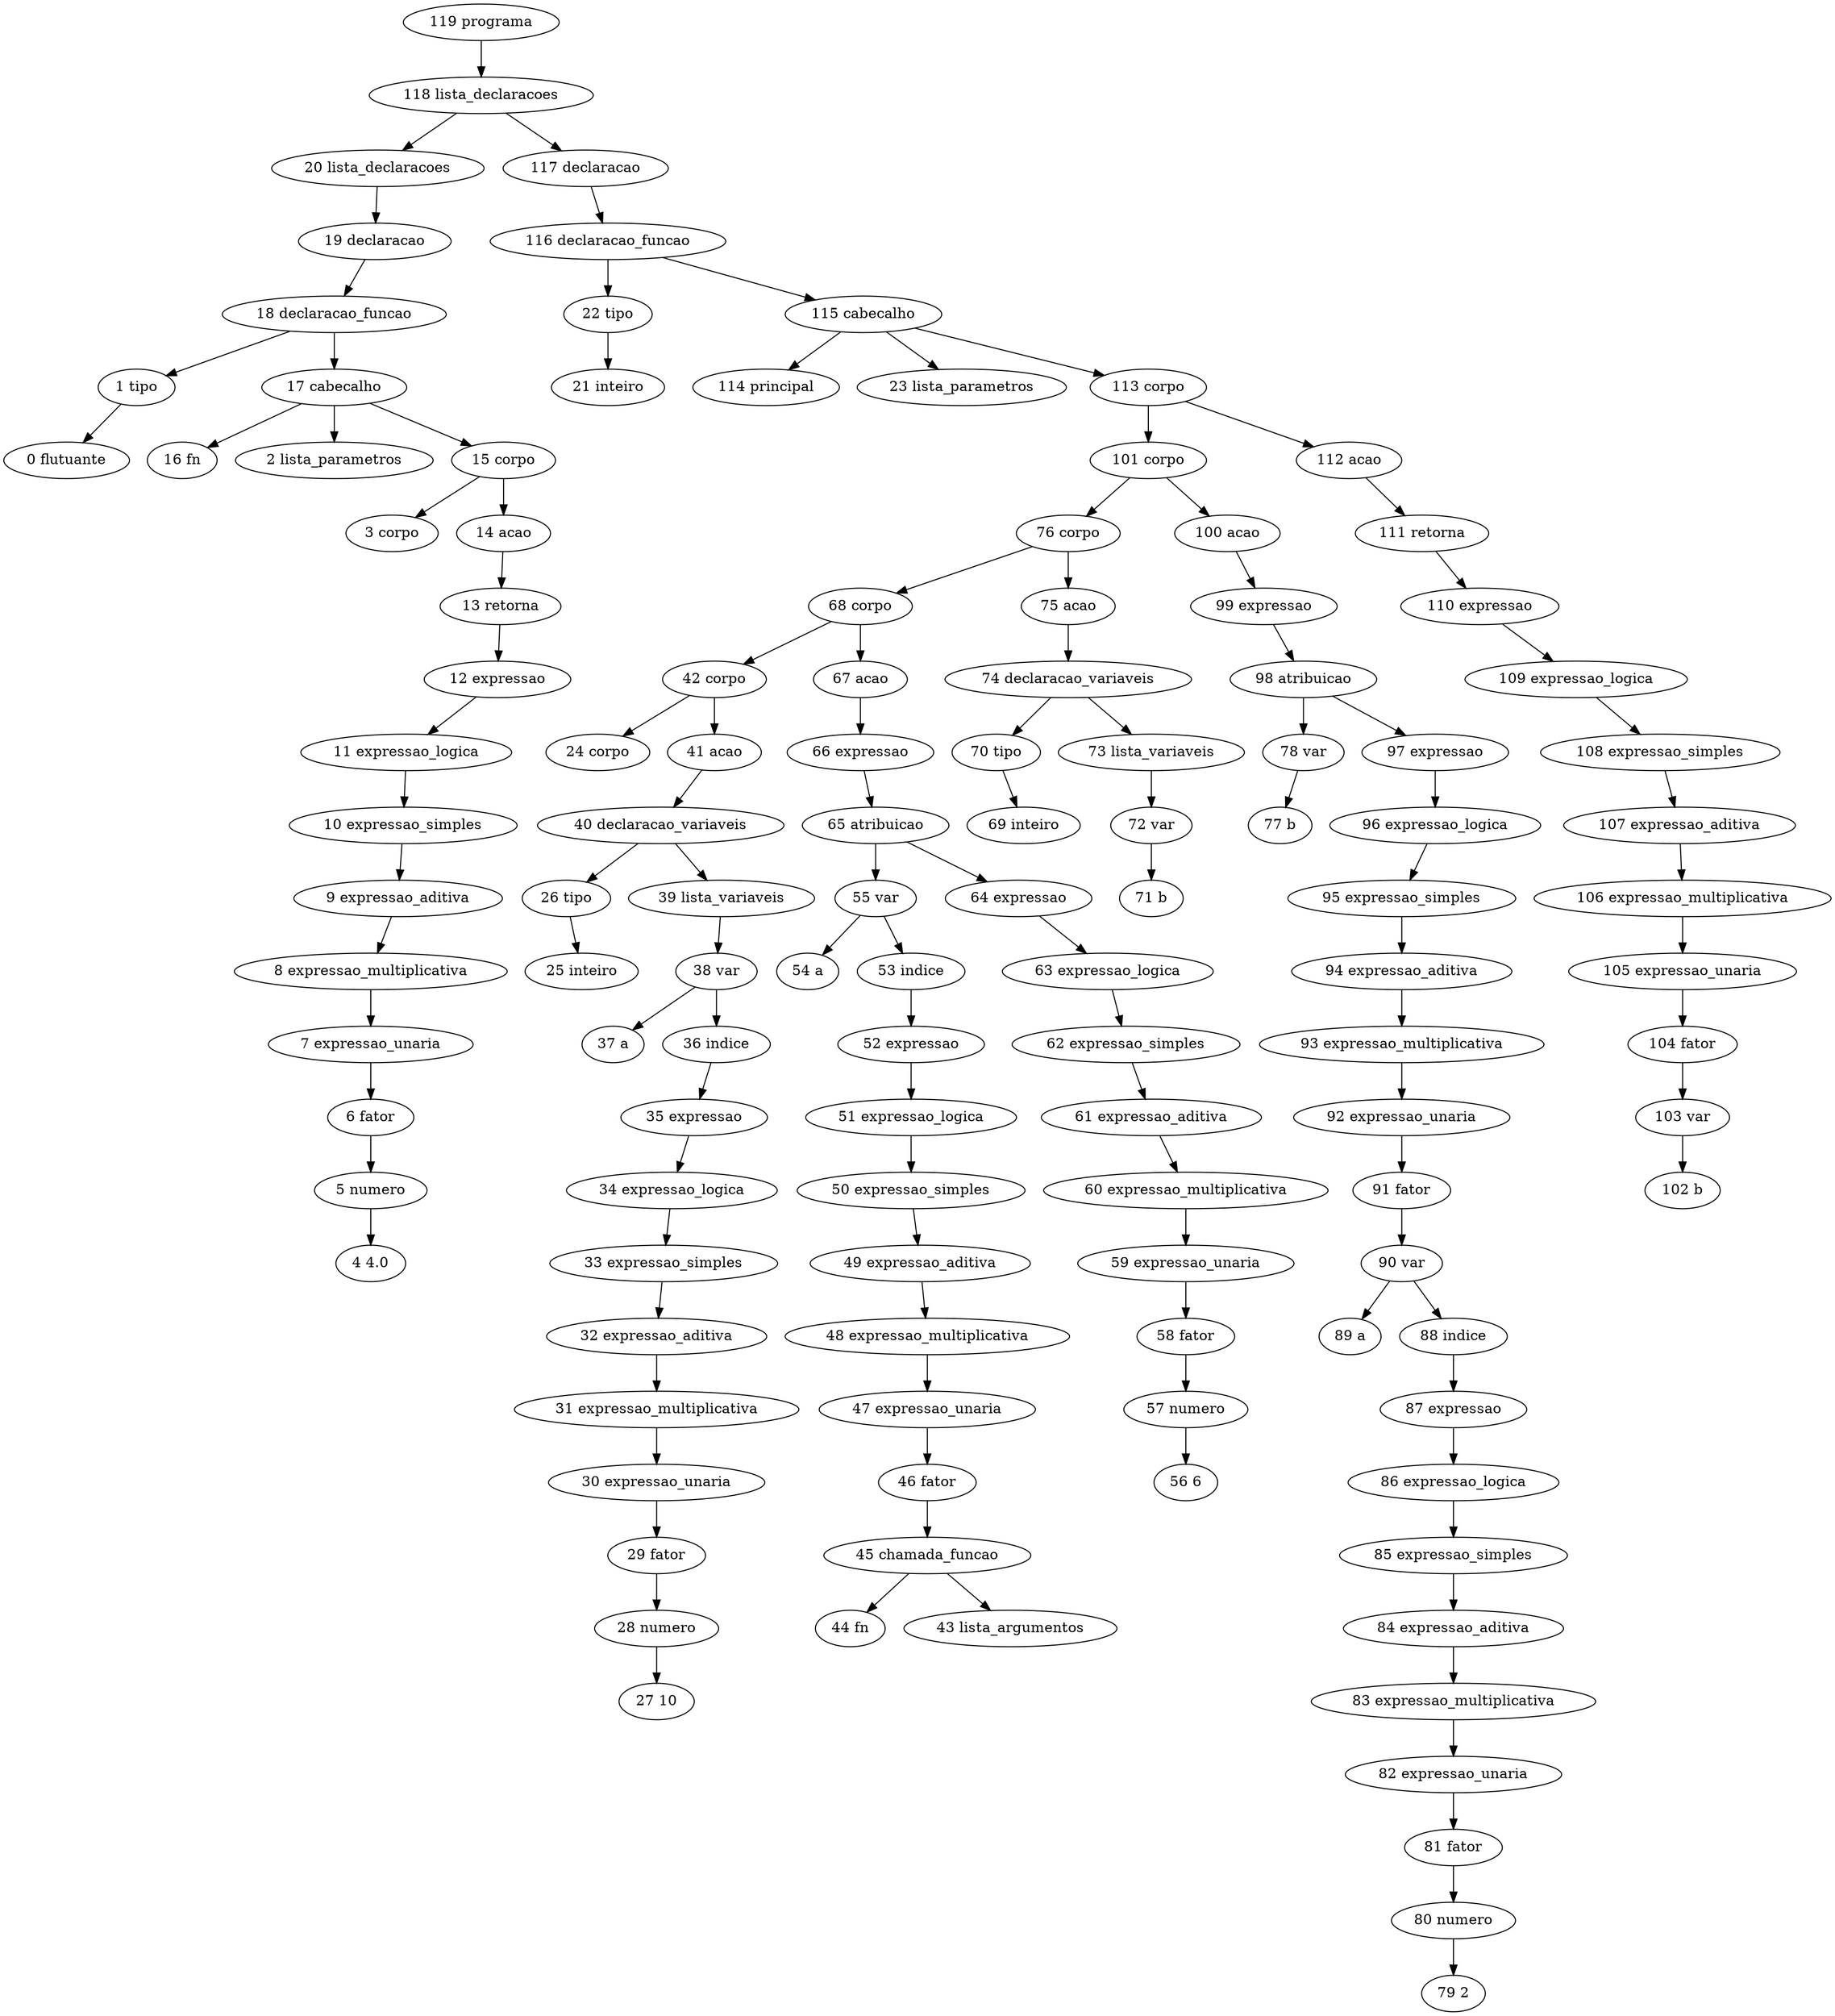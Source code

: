 // Análise sintática
digraph {
	"119 programa"
	"118 lista_declaracoes"
	"119 programa" -> "118 lista_declaracoes"
	"20 lista_declaracoes"
	"118 lista_declaracoes" -> "20 lista_declaracoes"
	"19 declaracao"
	"20 lista_declaracoes" -> "19 declaracao"
	"18 declaracao_funcao"
	"19 declaracao" -> "18 declaracao_funcao"
	"1 tipo"
	"18 declaracao_funcao" -> "1 tipo"
	"0 flutuante"
	"1 tipo" -> "0 flutuante"
	"17 cabecalho"
	"18 declaracao_funcao" -> "17 cabecalho"
	"16 fn"
	"17 cabecalho" -> "16 fn"
	"2 lista_parametros"
	"17 cabecalho" -> "2 lista_parametros"
	"15 corpo"
	"17 cabecalho" -> "15 corpo"
	"3 corpo"
	"15 corpo" -> "3 corpo"
	"14 acao"
	"15 corpo" -> "14 acao"
	"13 retorna"
	"14 acao" -> "13 retorna"
	"12 expressao"
	"13 retorna" -> "12 expressao"
	"11 expressao_logica"
	"12 expressao" -> "11 expressao_logica"
	"10 expressao_simples"
	"11 expressao_logica" -> "10 expressao_simples"
	"9 expressao_aditiva"
	"10 expressao_simples" -> "9 expressao_aditiva"
	"8 expressao_multiplicativa"
	"9 expressao_aditiva" -> "8 expressao_multiplicativa"
	"7 expressao_unaria"
	"8 expressao_multiplicativa" -> "7 expressao_unaria"
	"6 fator"
	"7 expressao_unaria" -> "6 fator"
	"5 numero"
	"6 fator" -> "5 numero"
	"4 4.0"
	"5 numero" -> "4 4.0"
	"117 declaracao"
	"118 lista_declaracoes" -> "117 declaracao"
	"116 declaracao_funcao"
	"117 declaracao" -> "116 declaracao_funcao"
	"22 tipo"
	"116 declaracao_funcao" -> "22 tipo"
	"21 inteiro"
	"22 tipo" -> "21 inteiro"
	"115 cabecalho"
	"116 declaracao_funcao" -> "115 cabecalho"
	"114 principal"
	"115 cabecalho" -> "114 principal"
	"23 lista_parametros"
	"115 cabecalho" -> "23 lista_parametros"
	"113 corpo"
	"115 cabecalho" -> "113 corpo"
	"101 corpo"
	"113 corpo" -> "101 corpo"
	"76 corpo"
	"101 corpo" -> "76 corpo"
	"68 corpo"
	"76 corpo" -> "68 corpo"
	"42 corpo"
	"68 corpo" -> "42 corpo"
	"24 corpo"
	"42 corpo" -> "24 corpo"
	"41 acao"
	"42 corpo" -> "41 acao"
	"40 declaracao_variaveis"
	"41 acao" -> "40 declaracao_variaveis"
	"26 tipo"
	"40 declaracao_variaveis" -> "26 tipo"
	"25 inteiro"
	"26 tipo" -> "25 inteiro"
	"39 lista_variaveis"
	"40 declaracao_variaveis" -> "39 lista_variaveis"
	"38 var"
	"39 lista_variaveis" -> "38 var"
	"37 a"
	"38 var" -> "37 a"
	"36 indice"
	"38 var" -> "36 indice"
	"35 expressao"
	"36 indice" -> "35 expressao"
	"34 expressao_logica"
	"35 expressao" -> "34 expressao_logica"
	"33 expressao_simples"
	"34 expressao_logica" -> "33 expressao_simples"
	"32 expressao_aditiva"
	"33 expressao_simples" -> "32 expressao_aditiva"
	"31 expressao_multiplicativa"
	"32 expressao_aditiva" -> "31 expressao_multiplicativa"
	"30 expressao_unaria"
	"31 expressao_multiplicativa" -> "30 expressao_unaria"
	"29 fator"
	"30 expressao_unaria" -> "29 fator"
	"28 numero"
	"29 fator" -> "28 numero"
	"27 10"
	"28 numero" -> "27 10"
	"67 acao"
	"68 corpo" -> "67 acao"
	"66 expressao"
	"67 acao" -> "66 expressao"
	"65 atribuicao"
	"66 expressao" -> "65 atribuicao"
	"55 var"
	"65 atribuicao" -> "55 var"
	"54 a"
	"55 var" -> "54 a"
	"53 indice"
	"55 var" -> "53 indice"
	"52 expressao"
	"53 indice" -> "52 expressao"
	"51 expressao_logica"
	"52 expressao" -> "51 expressao_logica"
	"50 expressao_simples"
	"51 expressao_logica" -> "50 expressao_simples"
	"49 expressao_aditiva"
	"50 expressao_simples" -> "49 expressao_aditiva"
	"48 expressao_multiplicativa"
	"49 expressao_aditiva" -> "48 expressao_multiplicativa"
	"47 expressao_unaria"
	"48 expressao_multiplicativa" -> "47 expressao_unaria"
	"46 fator"
	"47 expressao_unaria" -> "46 fator"
	"45 chamada_funcao"
	"46 fator" -> "45 chamada_funcao"
	"44 fn"
	"45 chamada_funcao" -> "44 fn"
	"43 lista_argumentos"
	"45 chamada_funcao" -> "43 lista_argumentos"
	"64 expressao"
	"65 atribuicao" -> "64 expressao"
	"63 expressao_logica"
	"64 expressao" -> "63 expressao_logica"
	"62 expressao_simples"
	"63 expressao_logica" -> "62 expressao_simples"
	"61 expressao_aditiva"
	"62 expressao_simples" -> "61 expressao_aditiva"
	"60 expressao_multiplicativa"
	"61 expressao_aditiva" -> "60 expressao_multiplicativa"
	"59 expressao_unaria"
	"60 expressao_multiplicativa" -> "59 expressao_unaria"
	"58 fator"
	"59 expressao_unaria" -> "58 fator"
	"57 numero"
	"58 fator" -> "57 numero"
	"56 6"
	"57 numero" -> "56 6"
	"75 acao"
	"76 corpo" -> "75 acao"
	"74 declaracao_variaveis"
	"75 acao" -> "74 declaracao_variaveis"
	"70 tipo"
	"74 declaracao_variaveis" -> "70 tipo"
	"69 inteiro"
	"70 tipo" -> "69 inteiro"
	"73 lista_variaveis"
	"74 declaracao_variaveis" -> "73 lista_variaveis"
	"72 var"
	"73 lista_variaveis" -> "72 var"
	"71 b"
	"72 var" -> "71 b"
	"100 acao"
	"101 corpo" -> "100 acao"
	"99 expressao"
	"100 acao" -> "99 expressao"
	"98 atribuicao"
	"99 expressao" -> "98 atribuicao"
	"78 var"
	"98 atribuicao" -> "78 var"
	"77 b"
	"78 var" -> "77 b"
	"97 expressao"
	"98 atribuicao" -> "97 expressao"
	"96 expressao_logica"
	"97 expressao" -> "96 expressao_logica"
	"95 expressao_simples"
	"96 expressao_logica" -> "95 expressao_simples"
	"94 expressao_aditiva"
	"95 expressao_simples" -> "94 expressao_aditiva"
	"93 expressao_multiplicativa"
	"94 expressao_aditiva" -> "93 expressao_multiplicativa"
	"92 expressao_unaria"
	"93 expressao_multiplicativa" -> "92 expressao_unaria"
	"91 fator"
	"92 expressao_unaria" -> "91 fator"
	"90 var"
	"91 fator" -> "90 var"
	"89 a"
	"90 var" -> "89 a"
	"88 indice"
	"90 var" -> "88 indice"
	"87 expressao"
	"88 indice" -> "87 expressao"
	"86 expressao_logica"
	"87 expressao" -> "86 expressao_logica"
	"85 expressao_simples"
	"86 expressao_logica" -> "85 expressao_simples"
	"84 expressao_aditiva"
	"85 expressao_simples" -> "84 expressao_aditiva"
	"83 expressao_multiplicativa"
	"84 expressao_aditiva" -> "83 expressao_multiplicativa"
	"82 expressao_unaria"
	"83 expressao_multiplicativa" -> "82 expressao_unaria"
	"81 fator"
	"82 expressao_unaria" -> "81 fator"
	"80 numero"
	"81 fator" -> "80 numero"
	"79 2"
	"80 numero" -> "79 2"
	"112 acao"
	"113 corpo" -> "112 acao"
	"111 retorna"
	"112 acao" -> "111 retorna"
	"110 expressao"
	"111 retorna" -> "110 expressao"
	"109 expressao_logica"
	"110 expressao" -> "109 expressao_logica"
	"108 expressao_simples"
	"109 expressao_logica" -> "108 expressao_simples"
	"107 expressao_aditiva"
	"108 expressao_simples" -> "107 expressao_aditiva"
	"106 expressao_multiplicativa"
	"107 expressao_aditiva" -> "106 expressao_multiplicativa"
	"105 expressao_unaria"
	"106 expressao_multiplicativa" -> "105 expressao_unaria"
	"104 fator"
	"105 expressao_unaria" -> "104 fator"
	"103 var"
	"104 fator" -> "103 var"
	"102 b"
	"103 var" -> "102 b"
}

